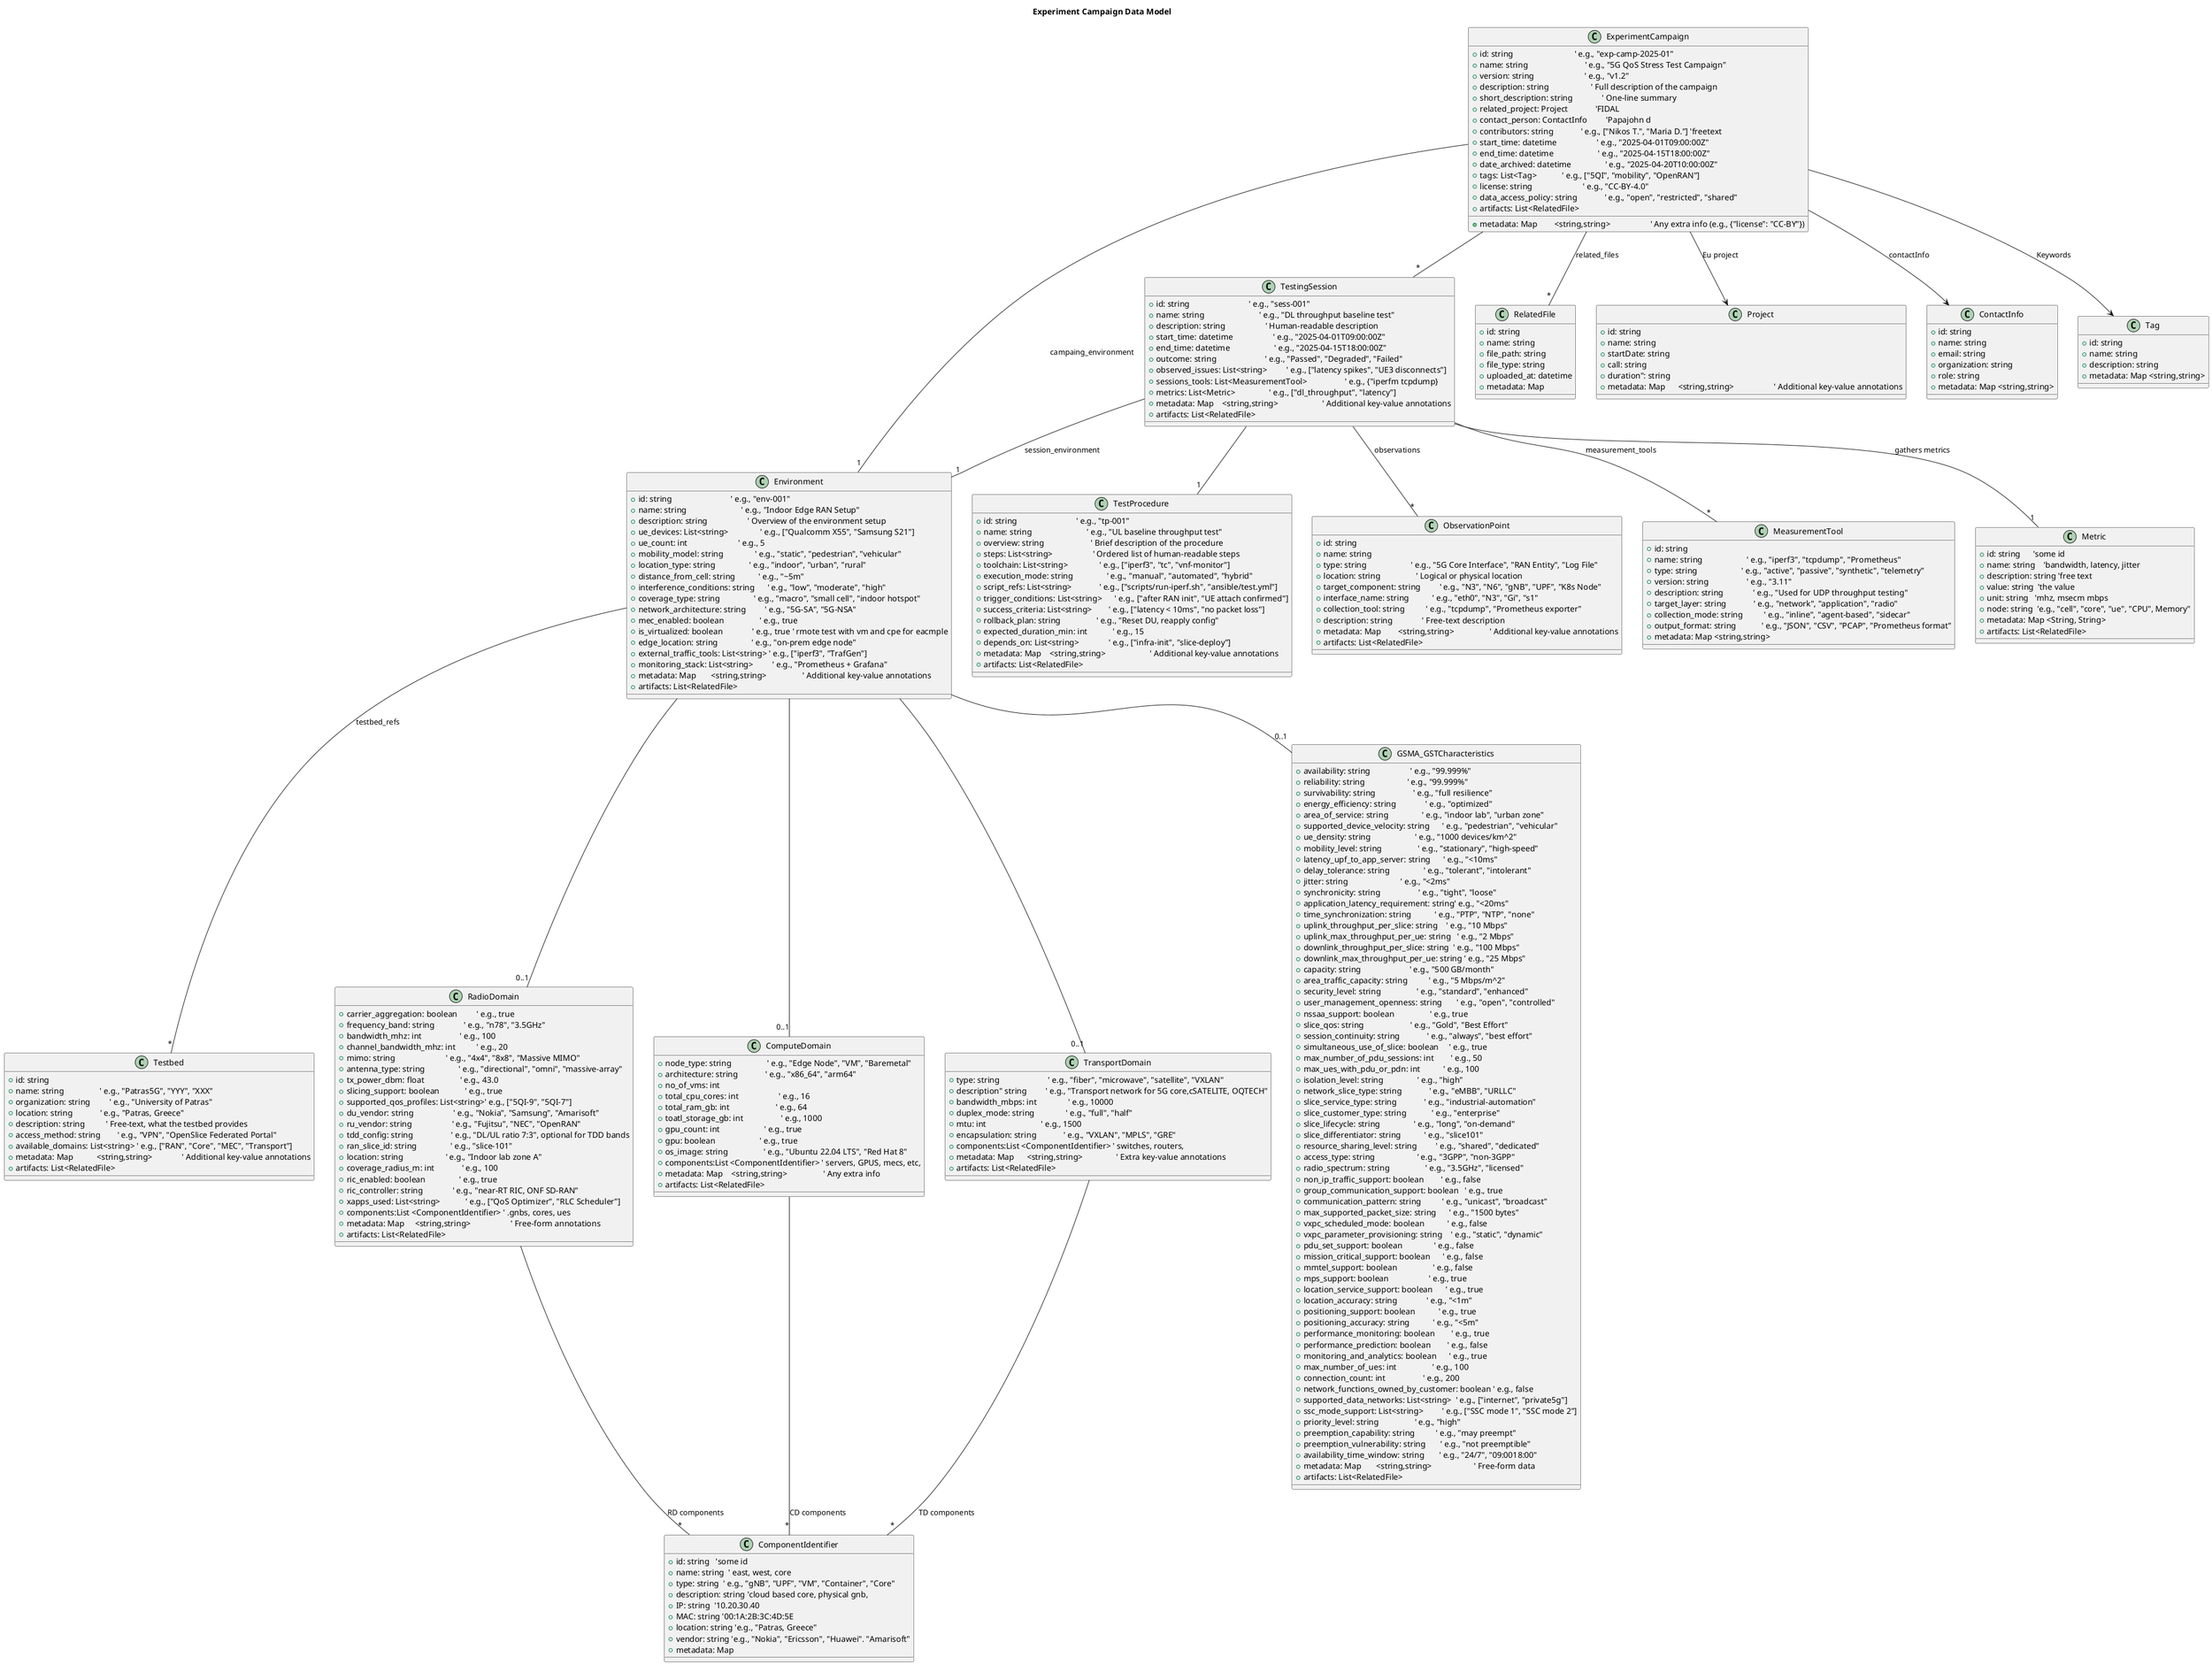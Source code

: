 '*************************************'
'UML Model of an Experiment Campaign Data Model
'Describes metadata related to properly storing and mamaging an experiement on top of 5G/network/cloud testbeds 
'
'Version: 0.1
'License: Apache 2.0
'
'Authors: 
'	Christos Tranoris, Univ. of Patras, GREECE
'
'
'
'*************************************'

@startuml
title Experiment Campaign Data Model

' hide members

class ExperimentCampaign {
  +id: string                             ' e.g., "exp-camp-2025-01"
  +name: string                           ' e.g., "5G QoS Stress Test Campaign"
  +version: string                        ' e.g., "v1.2"
  +description: string                    ' Full description of the campaign
  +short_description: string              ' One-line summary
  +related_project: Project             'FIDAL   
  +contact_person: ContactInfo         'Papajohn d
  +contributors: string             ' e.g., ["Nikos T.", "Maria D."] 'freetext 
  +start_time: datetime                   ' e.g., "2025-04-01T09:00:00Z"
  +end_time: datetime                     ' e.g., "2025-04-15T18:00:00Z"
  +date_archived: datetime                ' e.g., "2025-04-20T10:00:00Z"
  +tags: List<Tag>            ' e.g., ["5QI", "mobility", "OpenRAN"]
  +metadata: Map        <string,string>                   ' Any extra info (e.g., {"license": "CC-BY"})
  '=== Licensing & Data Sharing ===
  +license: string                        ' e.g., "CC-BY-4.0"
  +data_access_policy: string             ' e.g., "open", "restricted", "shared"
  +artifacts: List<RelatedFile>
}


class Environment {
  +id: string                            ' e.g., "env-001"
  +name: string                          ' e.g., "Indoor Edge RAN Setup"
  +description: string                   ' Overview of the environment setup
  '=== UE Configuration ===
  +ue_devices: List<string>               ' e.g., ["Qualcomm X55", "Samsung S21"]
  +ue_count: int                        ' e.g., 5
  +mobility_model: string               ' e.g., "static", "pedestrian", "vehicular"
  '=== Environmental Constraints ===
  +location_type: string                ' e.g., "indoor", "urban", "rural"
  +distance_from_cell: string           ' e.g., "~5m"
  +interference_conditions: string      ' e.g., "low", "moderate", "high"
  +coverage_type: string                ' e.g., "macro", "small cell", "indoor hotspot"
  '=== Network Modes & Features ===
  +network_architecture: string         ' e.g., "5G-SA", "5G-NSA"
  +mec_enabled: boolean                 ' e.g., true
  '=== Experimentation Features ===
  +is_virtualized: boolean              ' e.g., true ' rmote test with vm and cpe for eacmple
  +edge_location: string                ' e.g., "on-prem edge node"
  '=== External Systems ===
  +external_traffic_tools: List<string> ' e.g., ["iperf3", "TrafGen"]
  +monitoring_stack: List<string>         ' e.g., "Prometheus + Grafana"
  +metadata: Map       <string,string>                 ' Additional key-value annotations
  +artifacts: List<RelatedFile>
}



class Testbed {
  +id: string
  +name: string                 ' e.g., "Patras5G", "YYY", "XXX"
  +organization: string         ' e.g., "University of Patras"
  +location: string             ' e.g., "Patras, Greece"
  +description: string          ' Free-text, what the testbed provides
  +access_method: string        ' e.g., "VPN", "OpenSlice Federated Portal"
  +available_domains: List<string> ' e.g., ["RAN", "Core", "MEC", "Transport"]
  +metadata: Map           <string,string>              ' Additional key-value annotations
  +artifacts: List<RelatedFile>
}


class RadioDomain {
  +carrier_aggregation: boolean         ' e.g., true
  +frequency_band: string              ' e.g., "n78", "3.5GHz"
  +bandwidth_mhz: int                  ' e.g., 100
  +channel_bandwidth_mhz: int          ' e.g., 20
  +mimo: string                        ' e.g., "4x4", "8x8", "Massive MIMO"
  +antenna_type: string                ' e.g., "directional", "omni", "massive-array"
  +tx_power_dbm: float                 ' e.g., 43.0
  +slicing_support: boolean            ' e.g., true
  +supported_qos_profiles: List<string>' e.g., ["5QI-9", "5QI-7"]
  +du_vendor: string                   ' e.g., "Nokia", "Samsung", "Amarisoft"
  +ru_vendor: string                   ' e.g., "Fujitsu", "NEC", "OpenRAN"
  +tdd_config: string                  ' e.g., "DL/UL ratio 7:3", optional for TDD bands
  +ran_slice_id: string                ' e.g., "slice-101"
  +location: string                    ' e.g., "Indoor lab zone A"
  +coverage_radius_m: int             ' e.g., 100
  +ric_enabled: boolean                ' e.g., true
  +ric_controller: string              ' e.g., "near-RT RIC, ONF SD-RAN"
  +xapps_used: List<string>            ' e.g., ["QoS Optimizer", "RLC Scheduler"]
  +components:List <ComponentIdentifier> ' .gnbs, cores, ues
  +metadata: Map     <string,string>                   ' Free-form annotations
  +artifacts: List<RelatedFile>
}


class ComputeDomain {
  +node_type: string                 ' e.g., "Edge Node", "VM", "Baremetal"
  +architecture: string             ' e.g., "x86_64", "arm64"
  +no_of_vms: int
  +total_cpu_cores: int                   ' e.g., 16
  +total_ram_gb: int                      ' e.g., 64
  +toatl_storage_gb: int                  ' e.g., 1000
  +gpu_count: int                     ' e.g., true
  +gpu: boolean                     ' e.g., true
  +os_image: string                 ' e.g., "Ubuntu 22.04 LTS", "Red Hat 8"
  +components:List <ComponentIdentifier> ' servers, GPUS, mecs, etc, 
  +metadata: Map    <string,string>                 ' Any extra info
  +artifacts: List<RelatedFile>
}


class TransportDomain {
  +type: string                       ' e.g., "fiber", "microwave", "satellite", "VXLAN"
  +description" string         ' e.g., "Transport network for 5G core,cSATELITE, OQTECH"
  +bandwidth_mbps: int               ' e.g., 10000
  +duplex_mode: string               ' e.g., "full", "half"
  +mtu: int                          ' e.g., 1500
  +encapsulation: string             ' e.g., "VXLAN", "MPLS", "GRE"
  +components:List <ComponentIdentifier> ' switches, routers,
  +metadata: Map      <string,string>                ' Extra key-value annotations
  +artifacts: List<RelatedFile>
}


class GSMA_GSTCharacteristics {
  '=== Availability & Reliability ===
  +availability: string                   ' e.g., "99.999%"
  +reliability: string                    ' e.g., "99.999%"
  +survivability: string                  ' e.g., "full resilience"
  +energy_efficiency: string              ' e.g., "optimized"
  '=== Area, Mobility & Velocity ===
  +area_of_service: string                ' e.g., "indoor lab", "urban zone"
  +supported_device_velocity: string      ' e.g., "pedestrian", "vehicular"
  +ue_density: string                     ' e.g., "1000 devices/km^2"
  +mobility_level: string                 ' e.g., "stationary", "high-speed"
  '=== Latency, Delay, Timing ===
  +latency_upf_to_app_server: string      ' e.g., "<10ms"
  +delay_tolerance: string                ' e.g., "tolerant", "intolerant"
  +jitter: string                         ' e.g., "<2ms"
  +synchronicity: string                  ' e.g., "tight", "loose"
  +application_latency_requirement: string' e.g., "<20ms"
  +time_synchronization: string           ' e.g., "PTP", "NTP", "none"
  '=== Throughput & Capacity ===
  +uplink_throughput_per_slice: string    ' e.g., "10 Mbps"
  +uplink_max_throughput_per_ue: string   ' e.g., "2 Mbps"
  +downlink_throughput_per_slice: string  ' e.g., "100 Mbps"
  +downlink_max_throughput_per_ue: string ' e.g., "25 Mbps"
  +capacity: string                       ' e.g., "500 GB/month"
  +area_traffic_capacity: string          ' e.g., "5 Mbps/m^2"
  '=== Security & Privacy ===
  +security_level: string                 ' e.g., "standard", "enhanced"
  +user_management_openness: string       ' e.g., "open", "controlled"
  +nssaa_support: boolean                 ' e.g., true
  '=== Session & QoS ===
  +slice_qos: string                      ' e.g., "Gold", "Best Effort"
  +session_continuity: string             ' e.g., "always", "best effort"
  +simultaneous_use_of_slice: boolean     ' e.g., true
  +max_number_of_pdu_sessions: int        ' e.g., 50
  +max_ues_with_pdu_or_pdn: int           ' e.g., 100
  '=== Slice Characteristics ===
  +isolation_level: string                ' e.g., "high"
  +network_slice_type: string             ' e.g., "eMBB", "URLLC"
  +slice_service_type: string             ' e.g., "industrial-automation"
  +slice_customer_type: string            ' e.g., "enterprise"
  +slice_lifecycle: string                ' e.g., "long", "on-demand"
  +slice_differentiator: string           ' e.g., "slice101"
  +resource_sharing_level: string         ' e.g., "shared", "dedicated"
  +access_type: string                    ' e.g., "3GPP", "non-3GPP"
  +radio_spectrum: string                 ' e.g., "3.5GHz", "licensed"
  '=== Traffic & Protocol Support ===
  +non_ip_traffic_support: boolean        ' e.g., false
  +group_communication_support: boolean   ' e.g., true
  +communication_pattern: string          ' e.g., "unicast", "broadcast"
  +max_supported_packet_size: string      ' e.g., "1500 bytes"
  +vxpc_scheduled_mode: boolean           ' e.g., false
  +vxpc_parameter_provisioning: string    ' e.g., "static", "dynamic"
  +pdu_set_support: boolean               ' e.g., false
  '=== Application & Service Features ===
  +mission_critical_support: boolean      ' e.g., false
  +mmtel_support: boolean                 ' e.g., false
  +mps_support: boolean                   ' e.g., true
  +location_service_support: boolean      ' e.g., true
  +location_accuracy: string              ' e.g., "<1m"
  +positioning_support: boolean           ' e.g., true
  +positioning_accuracy: string           ' e.g., "<5m"
  '=== Analytics & Monitoring ===
  +performance_monitoring: boolean        ' e.g., true
  +performance_prediction: boolean        ' e.g., false
  +monitoring_and_analytics: boolean      ' e.g., true
  '=== UE & Network Limits ===
  +max_number_of_ues: int                 ' e.g., 100
  +connection_count: int                  ' e.g., 200
  +network_functions_owned_by_customer: boolean ' e.g., false
  +supported_data_networks: List<string>  ' e.g., ["internet", "private5g"]
  +ssc_mode_support: List<string>         ' e.g., ["SSC mode 1", "SSC mode 2"]
  '=== Resource Management ===
  +priority_level: string                 ' e.g., "high"
  +preemption_capability: string          ' e.g., "may preempt"
  +preemption_vulnerability: string       ' e.g., "not preemptible"
  '=== Scheduling & Timing Constraints ===
  +availability_time_window: string       ' e.g., "24/7", "09:0018:00"
  '=== Other / Metadata ===
  +metadata: Map       <string,string>                    ' Free-form data
  +artifacts: List<RelatedFile>
}



class TestingSession {
  +id: string                            ' e.g., "sess-001"
  +name: string                          ' e.g., "DL throughput baseline test"
  +description: string                   ' Human-readable description
  +start_time: datetime                   ' e.g., "2025-04-01T09:00:00Z"
  +end_time: datetime                     ' e.g., "2025-04-15T18:00:00Z"
  '=== Outcome Summary ===
  +outcome: string                       ' e.g., "Passed", "Degraded", "Failed"
  +observed_issues: List<string>         ' e.g., ["latency spikes", "UE3 disconnects"]
  +sessions_tools: List<MeasurementTool>                  ' e.g., {"iperfm tcpdump}
  +metrics: List<Metric>                ' e.g., ["dl_throughput", "latency"]
  +metadata: Map    <string,string>                     ' Additional key-value annotations
  +artifacts: List<RelatedFile>
}


class TestProcedure {
  +id: string                            ' e.g., "tp-001"
  +name: string                          ' e.g., "UL baseline throughput test"
  +overview: string                      ' Brief description of the procedure
  +steps: List<string>                   ' Ordered list of human-readable steps
  +toolchain: List<string>               ' e.g., ["iperf3", "tc", "vnf-monitor"]
  +execution_mode: string                ' e.g., "manual", "automated", "hybrid"
  +script_refs: List<string>             ' e.g., ["scripts/run-iperf.sh", "ansible/test.yml"]
  +trigger_conditions: List<string>      ' e.g., ["after RAN init", "UE attach confirmed"]
  +success_criteria: List<string>        ' e.g., ["latency < 10ms", "no packet loss"]
  +rollback_plan: string                 ' e.g., "Reset DU, reapply config"
  +expected_duration_min: int            ' e.g., 15
  +depends_on: List<string>              ' e.g., ["infra-init", "slice-deploy"]
  +metadata: Map    <string,string>                     ' Additional key-value annotations
  +artifacts: List<RelatedFile>
}


class RelatedFile {
  +id: string
  +name: string
  +file_path: string
  +file_type: string
  +uploaded_at: datetime
  +metadata: Map
}

class ObservationPoint {
  +id: string
  +name: string
  +type: string                     ' e.g., "5G Core Interface", "RAN Entity", "Log File"
  +location: string                 ' Logical or physical location
  +target_component: string         ' e.g., "N3", "N6", "gNB", "UPF", "K8s Node"
  +interface_name: string           ' e.g., "eth0", "N3", "Gi", "s1"
  +collection_tool: string          ' e.g., "tcpdump", "Prometheus exporter"
  +description: string              ' Free-text description
  +metadata: Map        <string,string>                 ' Additional key-value annotations
  +artifacts: List<RelatedFile>
}

class MeasurementTool {
  +id: string
  +name: string                     ' e.g., "iperf3", "tcpdump", "Prometheus"
  +type: string                     ' e.g., "active", "passive", "synthetic", "telemetry"
  +version: string                  ' e.g., "3.11"
  +description: string              ' e.g., "Used for UDP throughput testing"
  +target_layer: string             ' e.g., "network", "application", "radio"
  +collection_mode: string          ' e.g., "inline", "agent-based", "sidecar"
  +output_format: string            ' e.g., "JSON", "CSV", "PCAP", "Prometheus format"
  +metadata: Map <string,string> 
}




class Project {
  + id: string
  + name: string 
  + startDate: string 
  + call: string 
  + duration": string 
  +metadata: Map      <string,string>                   ' Additional key-value annotations
}
class ContactInfo {
  +id: string
  +name: string
  +email: string
  +organization: string
  +role: string
  +metadata: Map <string,string> 
}
class Tag {
  +id: string
  +name: string
  +description: string
  +metadata: Map <string,string> 
}


class ComponentIdentifier {
  +id: string   'some id
  +name: string  ' east, west, core
  +type: string  ' e.g., "gNB", "UPF", "VM", "Container", "Core"
  +description: string 'cloud based core, physical gnb,
  +IP: string  '10.20.30.40
  +MAC: string '00:1A:2B:3C:4D:5E
  +location: string 'e.g., "Patras, Greece"    
  +vendor: string 'e.g., "Nokia", "Ericsson", "Huawei". "Amarisoft"
   +metadata: Map
}


class Metric {
  + id: string      'some id
  + name: string    'bandwidth, latency, jitter
  + description: string 'free text
  + value: string  'the value
  + unit: string   'mhz, msecm mbps
  + node: string  'e.g., "cell", "core", "ue", "CPU", Memory"
    +metadata: Map <String, String>
    +artifacts: List<RelatedFile>
}

ExperimentCampaign -- "1" Environment:campaing_environment
ExperimentCampaign -- "*" RelatedFile: related_files
ExperimentCampaign  -- "*" TestingSession
ExperimentCampaign--> ContactInfo : contactInfo
ExperimentCampaign --> Project : Eu project
ExperimentCampaign --> Tag : Keywords
' ExperimentCampaign --> RelatedFile : related_files

Environment  -- "0..1" GSMA_GSTCharacteristics
Environment  -- "0..1" RadioDomain
Environment  -- "0..1" ComputeDomain
Environment  -- "0..1" TransportDomain
Environment -- "*" Testbed : "testbed_refs"

TestingSession  -- "1" TestProcedure
TestingSession  -- "*" ObservationPoint : "observations"
TestingSession  -- "*" MeasurementTool : "measurement_tools"


TestingSession -- "1" Environment:session_environment
TestingSession -- "1" Metric: gathers metrics


RadioDomain -- "*" ComponentIdentifier : "RD components"
ComputeDomain -- "*" ComponentIdentifier : "CD components"
TransportDomain -- "*" ComponentIdentifier : "TD components"
@enduml
